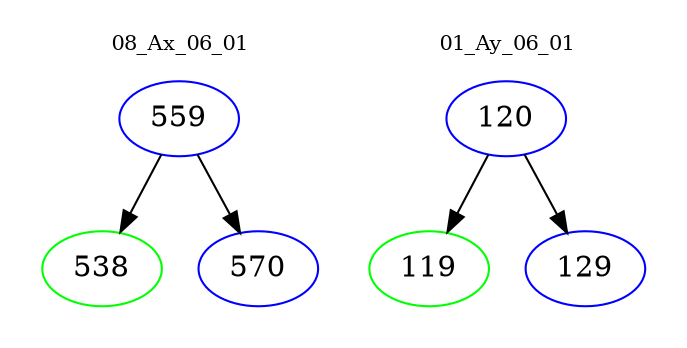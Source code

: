 digraph{
subgraph cluster_0 {
color = white
label = "08_Ax_06_01";
fontsize=10;
T0_559 [label="559", color="blue"]
T0_559 -> T0_538 [color="black"]
T0_538 [label="538", color="green"]
T0_559 -> T0_570 [color="black"]
T0_570 [label="570", color="blue"]
}
subgraph cluster_1 {
color = white
label = "01_Ay_06_01";
fontsize=10;
T1_120 [label="120", color="blue"]
T1_120 -> T1_119 [color="black"]
T1_119 [label="119", color="green"]
T1_120 -> T1_129 [color="black"]
T1_129 [label="129", color="blue"]
}
}
